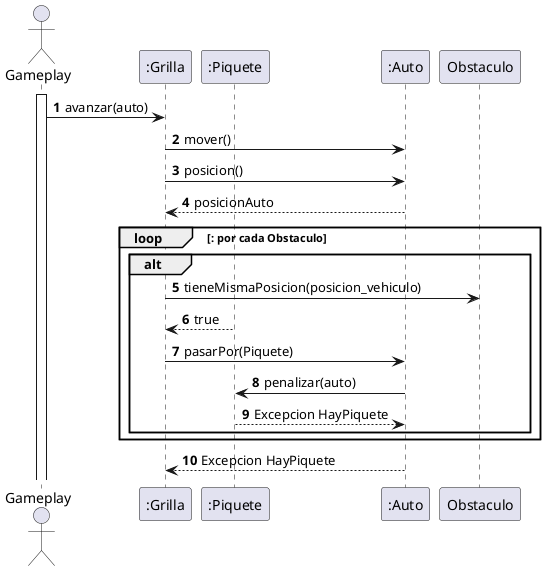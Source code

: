 @startuml
'https://plantuml.com/sequence-diagram

autonumber

actor Gameplay
participant ":Grilla" as Grilla
participant ":Piquete" as Piquete
participant ":Auto" as Auto

activate Gameplay
Gameplay -> Grilla: avanzar(auto)
Grilla -> Auto: mover()
Grilla -> Auto:  posicion()
Grilla <-- Auto: posicionAuto



    loop : por cada Obstaculo

    alt
    Grilla ->Obstaculo: tieneMismaPosicion(posicion_vehiculo)
    Grilla <-- Piquete: true
    Grilla -> Auto: pasarPor(Piquete)
    Auto -> Piquete: penalizar(auto)
    Piquete --> Auto: Excepcion HayPiquete

end
end
Grilla <-- Auto : Excepcion HayPiquete

@enduml